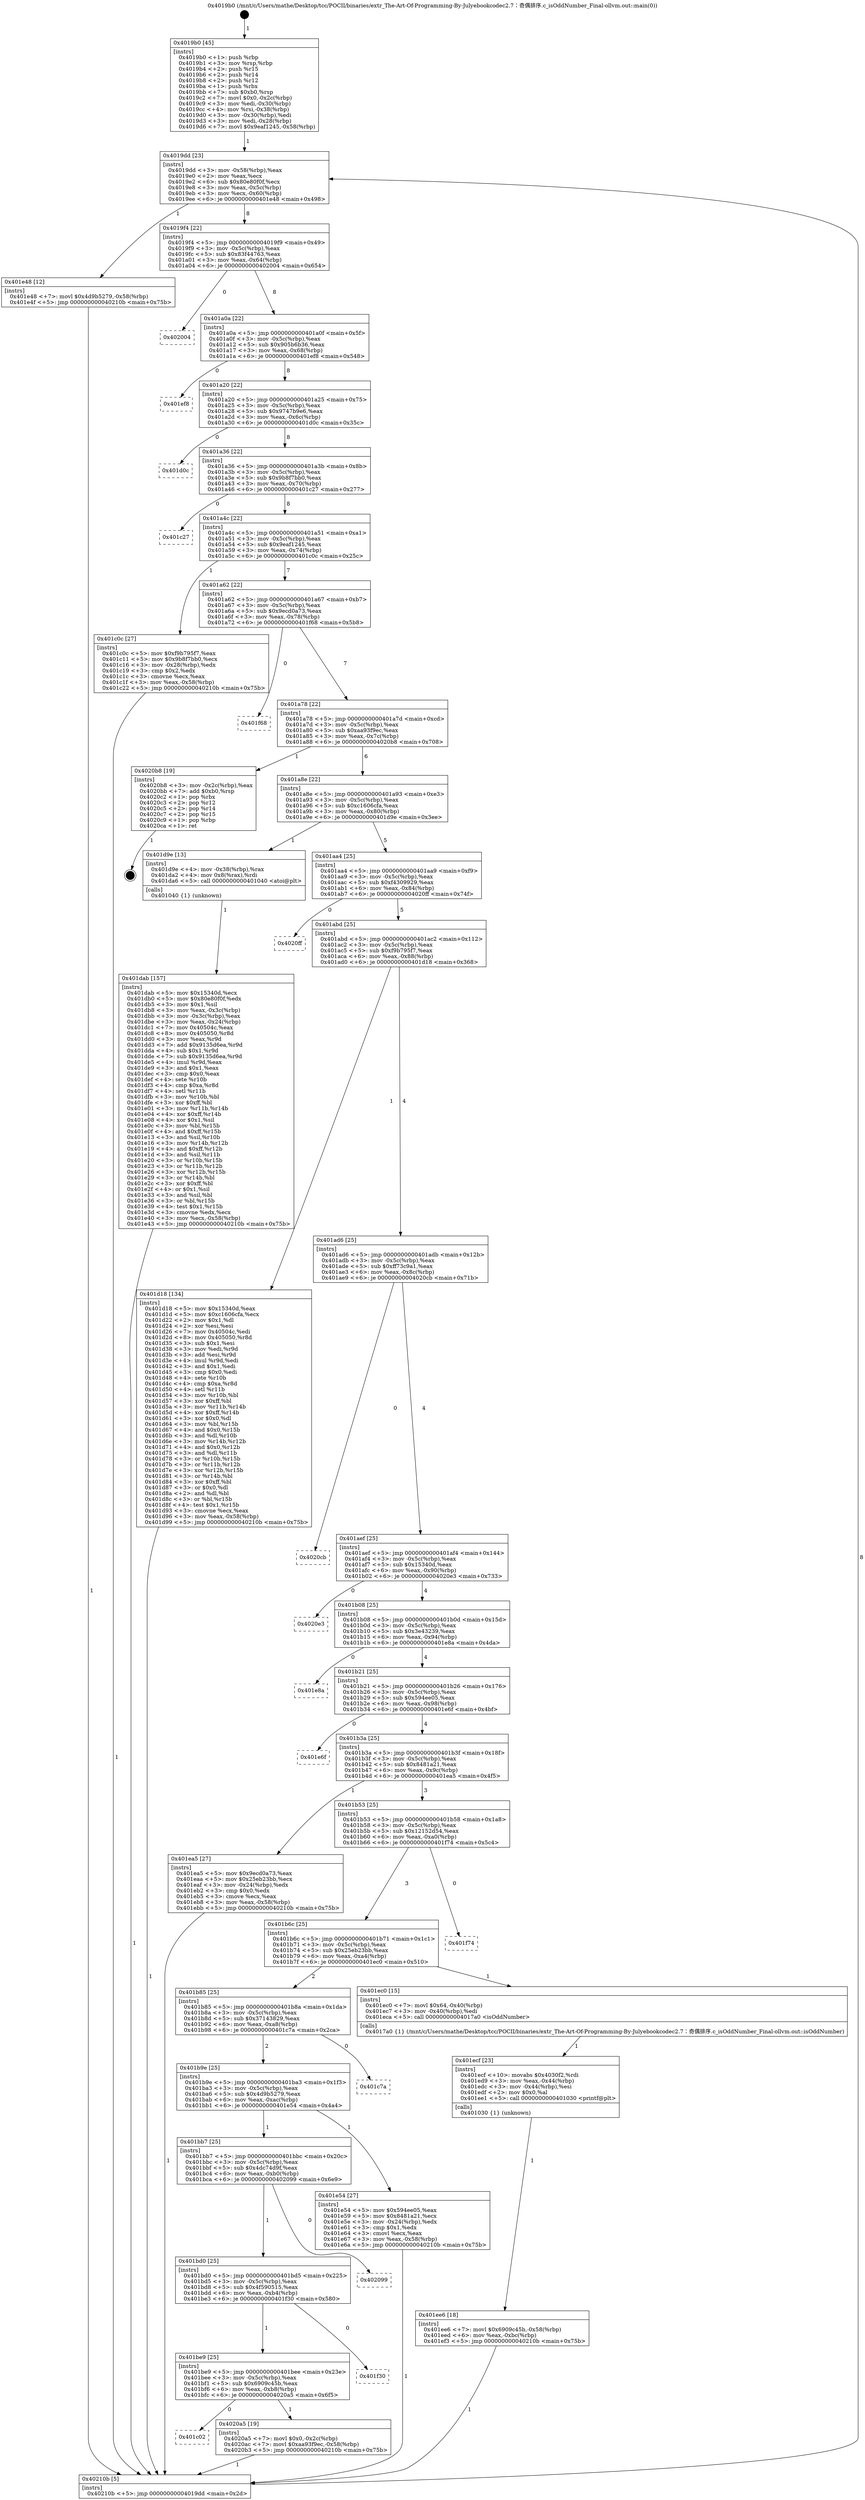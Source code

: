 digraph "0x4019b0" {
  label = "0x4019b0 (/mnt/c/Users/mathe/Desktop/tcc/POCII/binaries/extr_The-Art-Of-Programming-By-Julyebookcodec2.7：奇偶排序.c_isOddNumber_Final-ollvm.out::main(0))"
  labelloc = "t"
  node[shape=record]

  Entry [label="",width=0.3,height=0.3,shape=circle,fillcolor=black,style=filled]
  "0x4019dd" [label="{
     0x4019dd [23]\l
     | [instrs]\l
     &nbsp;&nbsp;0x4019dd \<+3\>: mov -0x58(%rbp),%eax\l
     &nbsp;&nbsp;0x4019e0 \<+2\>: mov %eax,%ecx\l
     &nbsp;&nbsp;0x4019e2 \<+6\>: sub $0x80e80f0f,%ecx\l
     &nbsp;&nbsp;0x4019e8 \<+3\>: mov %eax,-0x5c(%rbp)\l
     &nbsp;&nbsp;0x4019eb \<+3\>: mov %ecx,-0x60(%rbp)\l
     &nbsp;&nbsp;0x4019ee \<+6\>: je 0000000000401e48 \<main+0x498\>\l
  }"]
  "0x401e48" [label="{
     0x401e48 [12]\l
     | [instrs]\l
     &nbsp;&nbsp;0x401e48 \<+7\>: movl $0x4d9b5279,-0x58(%rbp)\l
     &nbsp;&nbsp;0x401e4f \<+5\>: jmp 000000000040210b \<main+0x75b\>\l
  }"]
  "0x4019f4" [label="{
     0x4019f4 [22]\l
     | [instrs]\l
     &nbsp;&nbsp;0x4019f4 \<+5\>: jmp 00000000004019f9 \<main+0x49\>\l
     &nbsp;&nbsp;0x4019f9 \<+3\>: mov -0x5c(%rbp),%eax\l
     &nbsp;&nbsp;0x4019fc \<+5\>: sub $0x83f44763,%eax\l
     &nbsp;&nbsp;0x401a01 \<+3\>: mov %eax,-0x64(%rbp)\l
     &nbsp;&nbsp;0x401a04 \<+6\>: je 0000000000402004 \<main+0x654\>\l
  }"]
  Exit [label="",width=0.3,height=0.3,shape=circle,fillcolor=black,style=filled,peripheries=2]
  "0x402004" [label="{
     0x402004\l
  }", style=dashed]
  "0x401a0a" [label="{
     0x401a0a [22]\l
     | [instrs]\l
     &nbsp;&nbsp;0x401a0a \<+5\>: jmp 0000000000401a0f \<main+0x5f\>\l
     &nbsp;&nbsp;0x401a0f \<+3\>: mov -0x5c(%rbp),%eax\l
     &nbsp;&nbsp;0x401a12 \<+5\>: sub $0x905b6b36,%eax\l
     &nbsp;&nbsp;0x401a17 \<+3\>: mov %eax,-0x68(%rbp)\l
     &nbsp;&nbsp;0x401a1a \<+6\>: je 0000000000401ef8 \<main+0x548\>\l
  }"]
  "0x401c02" [label="{
     0x401c02\l
  }", style=dashed]
  "0x401ef8" [label="{
     0x401ef8\l
  }", style=dashed]
  "0x401a20" [label="{
     0x401a20 [22]\l
     | [instrs]\l
     &nbsp;&nbsp;0x401a20 \<+5\>: jmp 0000000000401a25 \<main+0x75\>\l
     &nbsp;&nbsp;0x401a25 \<+3\>: mov -0x5c(%rbp),%eax\l
     &nbsp;&nbsp;0x401a28 \<+5\>: sub $0x9747b9e6,%eax\l
     &nbsp;&nbsp;0x401a2d \<+3\>: mov %eax,-0x6c(%rbp)\l
     &nbsp;&nbsp;0x401a30 \<+6\>: je 0000000000401d0c \<main+0x35c\>\l
  }"]
  "0x4020a5" [label="{
     0x4020a5 [19]\l
     | [instrs]\l
     &nbsp;&nbsp;0x4020a5 \<+7\>: movl $0x0,-0x2c(%rbp)\l
     &nbsp;&nbsp;0x4020ac \<+7\>: movl $0xaa93f9ec,-0x58(%rbp)\l
     &nbsp;&nbsp;0x4020b3 \<+5\>: jmp 000000000040210b \<main+0x75b\>\l
  }"]
  "0x401d0c" [label="{
     0x401d0c\l
  }", style=dashed]
  "0x401a36" [label="{
     0x401a36 [22]\l
     | [instrs]\l
     &nbsp;&nbsp;0x401a36 \<+5\>: jmp 0000000000401a3b \<main+0x8b\>\l
     &nbsp;&nbsp;0x401a3b \<+3\>: mov -0x5c(%rbp),%eax\l
     &nbsp;&nbsp;0x401a3e \<+5\>: sub $0x9b8f7bb0,%eax\l
     &nbsp;&nbsp;0x401a43 \<+3\>: mov %eax,-0x70(%rbp)\l
     &nbsp;&nbsp;0x401a46 \<+6\>: je 0000000000401c27 \<main+0x277\>\l
  }"]
  "0x401be9" [label="{
     0x401be9 [25]\l
     | [instrs]\l
     &nbsp;&nbsp;0x401be9 \<+5\>: jmp 0000000000401bee \<main+0x23e\>\l
     &nbsp;&nbsp;0x401bee \<+3\>: mov -0x5c(%rbp),%eax\l
     &nbsp;&nbsp;0x401bf1 \<+5\>: sub $0x6909c45b,%eax\l
     &nbsp;&nbsp;0x401bf6 \<+6\>: mov %eax,-0xb8(%rbp)\l
     &nbsp;&nbsp;0x401bfc \<+6\>: je 00000000004020a5 \<main+0x6f5\>\l
  }"]
  "0x401c27" [label="{
     0x401c27\l
  }", style=dashed]
  "0x401a4c" [label="{
     0x401a4c [22]\l
     | [instrs]\l
     &nbsp;&nbsp;0x401a4c \<+5\>: jmp 0000000000401a51 \<main+0xa1\>\l
     &nbsp;&nbsp;0x401a51 \<+3\>: mov -0x5c(%rbp),%eax\l
     &nbsp;&nbsp;0x401a54 \<+5\>: sub $0x9eaf1245,%eax\l
     &nbsp;&nbsp;0x401a59 \<+3\>: mov %eax,-0x74(%rbp)\l
     &nbsp;&nbsp;0x401a5c \<+6\>: je 0000000000401c0c \<main+0x25c\>\l
  }"]
  "0x401f30" [label="{
     0x401f30\l
  }", style=dashed]
  "0x401c0c" [label="{
     0x401c0c [27]\l
     | [instrs]\l
     &nbsp;&nbsp;0x401c0c \<+5\>: mov $0xf9b795f7,%eax\l
     &nbsp;&nbsp;0x401c11 \<+5\>: mov $0x9b8f7bb0,%ecx\l
     &nbsp;&nbsp;0x401c16 \<+3\>: mov -0x28(%rbp),%edx\l
     &nbsp;&nbsp;0x401c19 \<+3\>: cmp $0x2,%edx\l
     &nbsp;&nbsp;0x401c1c \<+3\>: cmovne %ecx,%eax\l
     &nbsp;&nbsp;0x401c1f \<+3\>: mov %eax,-0x58(%rbp)\l
     &nbsp;&nbsp;0x401c22 \<+5\>: jmp 000000000040210b \<main+0x75b\>\l
  }"]
  "0x401a62" [label="{
     0x401a62 [22]\l
     | [instrs]\l
     &nbsp;&nbsp;0x401a62 \<+5\>: jmp 0000000000401a67 \<main+0xb7\>\l
     &nbsp;&nbsp;0x401a67 \<+3\>: mov -0x5c(%rbp),%eax\l
     &nbsp;&nbsp;0x401a6a \<+5\>: sub $0x9ecd0a73,%eax\l
     &nbsp;&nbsp;0x401a6f \<+3\>: mov %eax,-0x78(%rbp)\l
     &nbsp;&nbsp;0x401a72 \<+6\>: je 0000000000401f68 \<main+0x5b8\>\l
  }"]
  "0x40210b" [label="{
     0x40210b [5]\l
     | [instrs]\l
     &nbsp;&nbsp;0x40210b \<+5\>: jmp 00000000004019dd \<main+0x2d\>\l
  }"]
  "0x4019b0" [label="{
     0x4019b0 [45]\l
     | [instrs]\l
     &nbsp;&nbsp;0x4019b0 \<+1\>: push %rbp\l
     &nbsp;&nbsp;0x4019b1 \<+3\>: mov %rsp,%rbp\l
     &nbsp;&nbsp;0x4019b4 \<+2\>: push %r15\l
     &nbsp;&nbsp;0x4019b6 \<+2\>: push %r14\l
     &nbsp;&nbsp;0x4019b8 \<+2\>: push %r12\l
     &nbsp;&nbsp;0x4019ba \<+1\>: push %rbx\l
     &nbsp;&nbsp;0x4019bb \<+7\>: sub $0xb0,%rsp\l
     &nbsp;&nbsp;0x4019c2 \<+7\>: movl $0x0,-0x2c(%rbp)\l
     &nbsp;&nbsp;0x4019c9 \<+3\>: mov %edi,-0x30(%rbp)\l
     &nbsp;&nbsp;0x4019cc \<+4\>: mov %rsi,-0x38(%rbp)\l
     &nbsp;&nbsp;0x4019d0 \<+3\>: mov -0x30(%rbp),%edi\l
     &nbsp;&nbsp;0x4019d3 \<+3\>: mov %edi,-0x28(%rbp)\l
     &nbsp;&nbsp;0x4019d6 \<+7\>: movl $0x9eaf1245,-0x58(%rbp)\l
  }"]
  "0x401bd0" [label="{
     0x401bd0 [25]\l
     | [instrs]\l
     &nbsp;&nbsp;0x401bd0 \<+5\>: jmp 0000000000401bd5 \<main+0x225\>\l
     &nbsp;&nbsp;0x401bd5 \<+3\>: mov -0x5c(%rbp),%eax\l
     &nbsp;&nbsp;0x401bd8 \<+5\>: sub $0x4f590515,%eax\l
     &nbsp;&nbsp;0x401bdd \<+6\>: mov %eax,-0xb4(%rbp)\l
     &nbsp;&nbsp;0x401be3 \<+6\>: je 0000000000401f30 \<main+0x580\>\l
  }"]
  "0x401f68" [label="{
     0x401f68\l
  }", style=dashed]
  "0x401a78" [label="{
     0x401a78 [22]\l
     | [instrs]\l
     &nbsp;&nbsp;0x401a78 \<+5\>: jmp 0000000000401a7d \<main+0xcd\>\l
     &nbsp;&nbsp;0x401a7d \<+3\>: mov -0x5c(%rbp),%eax\l
     &nbsp;&nbsp;0x401a80 \<+5\>: sub $0xaa93f9ec,%eax\l
     &nbsp;&nbsp;0x401a85 \<+3\>: mov %eax,-0x7c(%rbp)\l
     &nbsp;&nbsp;0x401a88 \<+6\>: je 00000000004020b8 \<main+0x708\>\l
  }"]
  "0x402099" [label="{
     0x402099\l
  }", style=dashed]
  "0x4020b8" [label="{
     0x4020b8 [19]\l
     | [instrs]\l
     &nbsp;&nbsp;0x4020b8 \<+3\>: mov -0x2c(%rbp),%eax\l
     &nbsp;&nbsp;0x4020bb \<+7\>: add $0xb0,%rsp\l
     &nbsp;&nbsp;0x4020c2 \<+1\>: pop %rbx\l
     &nbsp;&nbsp;0x4020c3 \<+2\>: pop %r12\l
     &nbsp;&nbsp;0x4020c5 \<+2\>: pop %r14\l
     &nbsp;&nbsp;0x4020c7 \<+2\>: pop %r15\l
     &nbsp;&nbsp;0x4020c9 \<+1\>: pop %rbp\l
     &nbsp;&nbsp;0x4020ca \<+1\>: ret\l
  }"]
  "0x401a8e" [label="{
     0x401a8e [22]\l
     | [instrs]\l
     &nbsp;&nbsp;0x401a8e \<+5\>: jmp 0000000000401a93 \<main+0xe3\>\l
     &nbsp;&nbsp;0x401a93 \<+3\>: mov -0x5c(%rbp),%eax\l
     &nbsp;&nbsp;0x401a96 \<+5\>: sub $0xc1606cfa,%eax\l
     &nbsp;&nbsp;0x401a9b \<+3\>: mov %eax,-0x80(%rbp)\l
     &nbsp;&nbsp;0x401a9e \<+6\>: je 0000000000401d9e \<main+0x3ee\>\l
  }"]
  "0x401ee6" [label="{
     0x401ee6 [18]\l
     | [instrs]\l
     &nbsp;&nbsp;0x401ee6 \<+7\>: movl $0x6909c45b,-0x58(%rbp)\l
     &nbsp;&nbsp;0x401eed \<+6\>: mov %eax,-0xbc(%rbp)\l
     &nbsp;&nbsp;0x401ef3 \<+5\>: jmp 000000000040210b \<main+0x75b\>\l
  }"]
  "0x401d9e" [label="{
     0x401d9e [13]\l
     | [instrs]\l
     &nbsp;&nbsp;0x401d9e \<+4\>: mov -0x38(%rbp),%rax\l
     &nbsp;&nbsp;0x401da2 \<+4\>: mov 0x8(%rax),%rdi\l
     &nbsp;&nbsp;0x401da6 \<+5\>: call 0000000000401040 \<atoi@plt\>\l
     | [calls]\l
     &nbsp;&nbsp;0x401040 \{1\} (unknown)\l
  }"]
  "0x401aa4" [label="{
     0x401aa4 [25]\l
     | [instrs]\l
     &nbsp;&nbsp;0x401aa4 \<+5\>: jmp 0000000000401aa9 \<main+0xf9\>\l
     &nbsp;&nbsp;0x401aa9 \<+3\>: mov -0x5c(%rbp),%eax\l
     &nbsp;&nbsp;0x401aac \<+5\>: sub $0xf4309929,%eax\l
     &nbsp;&nbsp;0x401ab1 \<+6\>: mov %eax,-0x84(%rbp)\l
     &nbsp;&nbsp;0x401ab7 \<+6\>: je 00000000004020ff \<main+0x74f\>\l
  }"]
  "0x401ecf" [label="{
     0x401ecf [23]\l
     | [instrs]\l
     &nbsp;&nbsp;0x401ecf \<+10\>: movabs $0x4030f2,%rdi\l
     &nbsp;&nbsp;0x401ed9 \<+3\>: mov %eax,-0x44(%rbp)\l
     &nbsp;&nbsp;0x401edc \<+3\>: mov -0x44(%rbp),%esi\l
     &nbsp;&nbsp;0x401edf \<+2\>: mov $0x0,%al\l
     &nbsp;&nbsp;0x401ee1 \<+5\>: call 0000000000401030 \<printf@plt\>\l
     | [calls]\l
     &nbsp;&nbsp;0x401030 \{1\} (unknown)\l
  }"]
  "0x4020ff" [label="{
     0x4020ff\l
  }", style=dashed]
  "0x401abd" [label="{
     0x401abd [25]\l
     | [instrs]\l
     &nbsp;&nbsp;0x401abd \<+5\>: jmp 0000000000401ac2 \<main+0x112\>\l
     &nbsp;&nbsp;0x401ac2 \<+3\>: mov -0x5c(%rbp),%eax\l
     &nbsp;&nbsp;0x401ac5 \<+5\>: sub $0xf9b795f7,%eax\l
     &nbsp;&nbsp;0x401aca \<+6\>: mov %eax,-0x88(%rbp)\l
     &nbsp;&nbsp;0x401ad0 \<+6\>: je 0000000000401d18 \<main+0x368\>\l
  }"]
  "0x401bb7" [label="{
     0x401bb7 [25]\l
     | [instrs]\l
     &nbsp;&nbsp;0x401bb7 \<+5\>: jmp 0000000000401bbc \<main+0x20c\>\l
     &nbsp;&nbsp;0x401bbc \<+3\>: mov -0x5c(%rbp),%eax\l
     &nbsp;&nbsp;0x401bbf \<+5\>: sub $0x4dc74d9f,%eax\l
     &nbsp;&nbsp;0x401bc4 \<+6\>: mov %eax,-0xb0(%rbp)\l
     &nbsp;&nbsp;0x401bca \<+6\>: je 0000000000402099 \<main+0x6e9\>\l
  }"]
  "0x401d18" [label="{
     0x401d18 [134]\l
     | [instrs]\l
     &nbsp;&nbsp;0x401d18 \<+5\>: mov $0x15340d,%eax\l
     &nbsp;&nbsp;0x401d1d \<+5\>: mov $0xc1606cfa,%ecx\l
     &nbsp;&nbsp;0x401d22 \<+2\>: mov $0x1,%dl\l
     &nbsp;&nbsp;0x401d24 \<+2\>: xor %esi,%esi\l
     &nbsp;&nbsp;0x401d26 \<+7\>: mov 0x40504c,%edi\l
     &nbsp;&nbsp;0x401d2d \<+8\>: mov 0x405050,%r8d\l
     &nbsp;&nbsp;0x401d35 \<+3\>: sub $0x1,%esi\l
     &nbsp;&nbsp;0x401d38 \<+3\>: mov %edi,%r9d\l
     &nbsp;&nbsp;0x401d3b \<+3\>: add %esi,%r9d\l
     &nbsp;&nbsp;0x401d3e \<+4\>: imul %r9d,%edi\l
     &nbsp;&nbsp;0x401d42 \<+3\>: and $0x1,%edi\l
     &nbsp;&nbsp;0x401d45 \<+3\>: cmp $0x0,%edi\l
     &nbsp;&nbsp;0x401d48 \<+4\>: sete %r10b\l
     &nbsp;&nbsp;0x401d4c \<+4\>: cmp $0xa,%r8d\l
     &nbsp;&nbsp;0x401d50 \<+4\>: setl %r11b\l
     &nbsp;&nbsp;0x401d54 \<+3\>: mov %r10b,%bl\l
     &nbsp;&nbsp;0x401d57 \<+3\>: xor $0xff,%bl\l
     &nbsp;&nbsp;0x401d5a \<+3\>: mov %r11b,%r14b\l
     &nbsp;&nbsp;0x401d5d \<+4\>: xor $0xff,%r14b\l
     &nbsp;&nbsp;0x401d61 \<+3\>: xor $0x0,%dl\l
     &nbsp;&nbsp;0x401d64 \<+3\>: mov %bl,%r15b\l
     &nbsp;&nbsp;0x401d67 \<+4\>: and $0x0,%r15b\l
     &nbsp;&nbsp;0x401d6b \<+3\>: and %dl,%r10b\l
     &nbsp;&nbsp;0x401d6e \<+3\>: mov %r14b,%r12b\l
     &nbsp;&nbsp;0x401d71 \<+4\>: and $0x0,%r12b\l
     &nbsp;&nbsp;0x401d75 \<+3\>: and %dl,%r11b\l
     &nbsp;&nbsp;0x401d78 \<+3\>: or %r10b,%r15b\l
     &nbsp;&nbsp;0x401d7b \<+3\>: or %r11b,%r12b\l
     &nbsp;&nbsp;0x401d7e \<+3\>: xor %r12b,%r15b\l
     &nbsp;&nbsp;0x401d81 \<+3\>: or %r14b,%bl\l
     &nbsp;&nbsp;0x401d84 \<+3\>: xor $0xff,%bl\l
     &nbsp;&nbsp;0x401d87 \<+3\>: or $0x0,%dl\l
     &nbsp;&nbsp;0x401d8a \<+2\>: and %dl,%bl\l
     &nbsp;&nbsp;0x401d8c \<+3\>: or %bl,%r15b\l
     &nbsp;&nbsp;0x401d8f \<+4\>: test $0x1,%r15b\l
     &nbsp;&nbsp;0x401d93 \<+3\>: cmovne %ecx,%eax\l
     &nbsp;&nbsp;0x401d96 \<+3\>: mov %eax,-0x58(%rbp)\l
     &nbsp;&nbsp;0x401d99 \<+5\>: jmp 000000000040210b \<main+0x75b\>\l
  }"]
  "0x401ad6" [label="{
     0x401ad6 [25]\l
     | [instrs]\l
     &nbsp;&nbsp;0x401ad6 \<+5\>: jmp 0000000000401adb \<main+0x12b\>\l
     &nbsp;&nbsp;0x401adb \<+3\>: mov -0x5c(%rbp),%eax\l
     &nbsp;&nbsp;0x401ade \<+5\>: sub $0xff73c9a1,%eax\l
     &nbsp;&nbsp;0x401ae3 \<+6\>: mov %eax,-0x8c(%rbp)\l
     &nbsp;&nbsp;0x401ae9 \<+6\>: je 00000000004020cb \<main+0x71b\>\l
  }"]
  "0x401dab" [label="{
     0x401dab [157]\l
     | [instrs]\l
     &nbsp;&nbsp;0x401dab \<+5\>: mov $0x15340d,%ecx\l
     &nbsp;&nbsp;0x401db0 \<+5\>: mov $0x80e80f0f,%edx\l
     &nbsp;&nbsp;0x401db5 \<+3\>: mov $0x1,%sil\l
     &nbsp;&nbsp;0x401db8 \<+3\>: mov %eax,-0x3c(%rbp)\l
     &nbsp;&nbsp;0x401dbb \<+3\>: mov -0x3c(%rbp),%eax\l
     &nbsp;&nbsp;0x401dbe \<+3\>: mov %eax,-0x24(%rbp)\l
     &nbsp;&nbsp;0x401dc1 \<+7\>: mov 0x40504c,%eax\l
     &nbsp;&nbsp;0x401dc8 \<+8\>: mov 0x405050,%r8d\l
     &nbsp;&nbsp;0x401dd0 \<+3\>: mov %eax,%r9d\l
     &nbsp;&nbsp;0x401dd3 \<+7\>: add $0x9135d6ea,%r9d\l
     &nbsp;&nbsp;0x401dda \<+4\>: sub $0x1,%r9d\l
     &nbsp;&nbsp;0x401dde \<+7\>: sub $0x9135d6ea,%r9d\l
     &nbsp;&nbsp;0x401de5 \<+4\>: imul %r9d,%eax\l
     &nbsp;&nbsp;0x401de9 \<+3\>: and $0x1,%eax\l
     &nbsp;&nbsp;0x401dec \<+3\>: cmp $0x0,%eax\l
     &nbsp;&nbsp;0x401def \<+4\>: sete %r10b\l
     &nbsp;&nbsp;0x401df3 \<+4\>: cmp $0xa,%r8d\l
     &nbsp;&nbsp;0x401df7 \<+4\>: setl %r11b\l
     &nbsp;&nbsp;0x401dfb \<+3\>: mov %r10b,%bl\l
     &nbsp;&nbsp;0x401dfe \<+3\>: xor $0xff,%bl\l
     &nbsp;&nbsp;0x401e01 \<+3\>: mov %r11b,%r14b\l
     &nbsp;&nbsp;0x401e04 \<+4\>: xor $0xff,%r14b\l
     &nbsp;&nbsp;0x401e08 \<+4\>: xor $0x1,%sil\l
     &nbsp;&nbsp;0x401e0c \<+3\>: mov %bl,%r15b\l
     &nbsp;&nbsp;0x401e0f \<+4\>: and $0xff,%r15b\l
     &nbsp;&nbsp;0x401e13 \<+3\>: and %sil,%r10b\l
     &nbsp;&nbsp;0x401e16 \<+3\>: mov %r14b,%r12b\l
     &nbsp;&nbsp;0x401e19 \<+4\>: and $0xff,%r12b\l
     &nbsp;&nbsp;0x401e1d \<+3\>: and %sil,%r11b\l
     &nbsp;&nbsp;0x401e20 \<+3\>: or %r10b,%r15b\l
     &nbsp;&nbsp;0x401e23 \<+3\>: or %r11b,%r12b\l
     &nbsp;&nbsp;0x401e26 \<+3\>: xor %r12b,%r15b\l
     &nbsp;&nbsp;0x401e29 \<+3\>: or %r14b,%bl\l
     &nbsp;&nbsp;0x401e2c \<+3\>: xor $0xff,%bl\l
     &nbsp;&nbsp;0x401e2f \<+4\>: or $0x1,%sil\l
     &nbsp;&nbsp;0x401e33 \<+3\>: and %sil,%bl\l
     &nbsp;&nbsp;0x401e36 \<+3\>: or %bl,%r15b\l
     &nbsp;&nbsp;0x401e39 \<+4\>: test $0x1,%r15b\l
     &nbsp;&nbsp;0x401e3d \<+3\>: cmovne %edx,%ecx\l
     &nbsp;&nbsp;0x401e40 \<+3\>: mov %ecx,-0x58(%rbp)\l
     &nbsp;&nbsp;0x401e43 \<+5\>: jmp 000000000040210b \<main+0x75b\>\l
  }"]
  "0x401e54" [label="{
     0x401e54 [27]\l
     | [instrs]\l
     &nbsp;&nbsp;0x401e54 \<+5\>: mov $0x594ee05,%eax\l
     &nbsp;&nbsp;0x401e59 \<+5\>: mov $0x8481a21,%ecx\l
     &nbsp;&nbsp;0x401e5e \<+3\>: mov -0x24(%rbp),%edx\l
     &nbsp;&nbsp;0x401e61 \<+3\>: cmp $0x1,%edx\l
     &nbsp;&nbsp;0x401e64 \<+3\>: cmovl %ecx,%eax\l
     &nbsp;&nbsp;0x401e67 \<+3\>: mov %eax,-0x58(%rbp)\l
     &nbsp;&nbsp;0x401e6a \<+5\>: jmp 000000000040210b \<main+0x75b\>\l
  }"]
  "0x4020cb" [label="{
     0x4020cb\l
  }", style=dashed]
  "0x401aef" [label="{
     0x401aef [25]\l
     | [instrs]\l
     &nbsp;&nbsp;0x401aef \<+5\>: jmp 0000000000401af4 \<main+0x144\>\l
     &nbsp;&nbsp;0x401af4 \<+3\>: mov -0x5c(%rbp),%eax\l
     &nbsp;&nbsp;0x401af7 \<+5\>: sub $0x15340d,%eax\l
     &nbsp;&nbsp;0x401afc \<+6\>: mov %eax,-0x90(%rbp)\l
     &nbsp;&nbsp;0x401b02 \<+6\>: je 00000000004020e3 \<main+0x733\>\l
  }"]
  "0x401b9e" [label="{
     0x401b9e [25]\l
     | [instrs]\l
     &nbsp;&nbsp;0x401b9e \<+5\>: jmp 0000000000401ba3 \<main+0x1f3\>\l
     &nbsp;&nbsp;0x401ba3 \<+3\>: mov -0x5c(%rbp),%eax\l
     &nbsp;&nbsp;0x401ba6 \<+5\>: sub $0x4d9b5279,%eax\l
     &nbsp;&nbsp;0x401bab \<+6\>: mov %eax,-0xac(%rbp)\l
     &nbsp;&nbsp;0x401bb1 \<+6\>: je 0000000000401e54 \<main+0x4a4\>\l
  }"]
  "0x4020e3" [label="{
     0x4020e3\l
  }", style=dashed]
  "0x401b08" [label="{
     0x401b08 [25]\l
     | [instrs]\l
     &nbsp;&nbsp;0x401b08 \<+5\>: jmp 0000000000401b0d \<main+0x15d\>\l
     &nbsp;&nbsp;0x401b0d \<+3\>: mov -0x5c(%rbp),%eax\l
     &nbsp;&nbsp;0x401b10 \<+5\>: sub $0x3e43239,%eax\l
     &nbsp;&nbsp;0x401b15 \<+6\>: mov %eax,-0x94(%rbp)\l
     &nbsp;&nbsp;0x401b1b \<+6\>: je 0000000000401e8a \<main+0x4da\>\l
  }"]
  "0x401c7a" [label="{
     0x401c7a\l
  }", style=dashed]
  "0x401e8a" [label="{
     0x401e8a\l
  }", style=dashed]
  "0x401b21" [label="{
     0x401b21 [25]\l
     | [instrs]\l
     &nbsp;&nbsp;0x401b21 \<+5\>: jmp 0000000000401b26 \<main+0x176\>\l
     &nbsp;&nbsp;0x401b26 \<+3\>: mov -0x5c(%rbp),%eax\l
     &nbsp;&nbsp;0x401b29 \<+5\>: sub $0x594ee05,%eax\l
     &nbsp;&nbsp;0x401b2e \<+6\>: mov %eax,-0x98(%rbp)\l
     &nbsp;&nbsp;0x401b34 \<+6\>: je 0000000000401e6f \<main+0x4bf\>\l
  }"]
  "0x401b85" [label="{
     0x401b85 [25]\l
     | [instrs]\l
     &nbsp;&nbsp;0x401b85 \<+5\>: jmp 0000000000401b8a \<main+0x1da\>\l
     &nbsp;&nbsp;0x401b8a \<+3\>: mov -0x5c(%rbp),%eax\l
     &nbsp;&nbsp;0x401b8d \<+5\>: sub $0x37143829,%eax\l
     &nbsp;&nbsp;0x401b92 \<+6\>: mov %eax,-0xa8(%rbp)\l
     &nbsp;&nbsp;0x401b98 \<+6\>: je 0000000000401c7a \<main+0x2ca\>\l
  }"]
  "0x401e6f" [label="{
     0x401e6f\l
  }", style=dashed]
  "0x401b3a" [label="{
     0x401b3a [25]\l
     | [instrs]\l
     &nbsp;&nbsp;0x401b3a \<+5\>: jmp 0000000000401b3f \<main+0x18f\>\l
     &nbsp;&nbsp;0x401b3f \<+3\>: mov -0x5c(%rbp),%eax\l
     &nbsp;&nbsp;0x401b42 \<+5\>: sub $0x8481a21,%eax\l
     &nbsp;&nbsp;0x401b47 \<+6\>: mov %eax,-0x9c(%rbp)\l
     &nbsp;&nbsp;0x401b4d \<+6\>: je 0000000000401ea5 \<main+0x4f5\>\l
  }"]
  "0x401ec0" [label="{
     0x401ec0 [15]\l
     | [instrs]\l
     &nbsp;&nbsp;0x401ec0 \<+7\>: movl $0x64,-0x40(%rbp)\l
     &nbsp;&nbsp;0x401ec7 \<+3\>: mov -0x40(%rbp),%edi\l
     &nbsp;&nbsp;0x401eca \<+5\>: call 00000000004017a0 \<isOddNumber\>\l
     | [calls]\l
     &nbsp;&nbsp;0x4017a0 \{1\} (/mnt/c/Users/mathe/Desktop/tcc/POCII/binaries/extr_The-Art-Of-Programming-By-Julyebookcodec2.7：奇偶排序.c_isOddNumber_Final-ollvm.out::isOddNumber)\l
  }"]
  "0x401ea5" [label="{
     0x401ea5 [27]\l
     | [instrs]\l
     &nbsp;&nbsp;0x401ea5 \<+5\>: mov $0x9ecd0a73,%eax\l
     &nbsp;&nbsp;0x401eaa \<+5\>: mov $0x25eb23bb,%ecx\l
     &nbsp;&nbsp;0x401eaf \<+3\>: mov -0x24(%rbp),%edx\l
     &nbsp;&nbsp;0x401eb2 \<+3\>: cmp $0x0,%edx\l
     &nbsp;&nbsp;0x401eb5 \<+3\>: cmove %ecx,%eax\l
     &nbsp;&nbsp;0x401eb8 \<+3\>: mov %eax,-0x58(%rbp)\l
     &nbsp;&nbsp;0x401ebb \<+5\>: jmp 000000000040210b \<main+0x75b\>\l
  }"]
  "0x401b53" [label="{
     0x401b53 [25]\l
     | [instrs]\l
     &nbsp;&nbsp;0x401b53 \<+5\>: jmp 0000000000401b58 \<main+0x1a8\>\l
     &nbsp;&nbsp;0x401b58 \<+3\>: mov -0x5c(%rbp),%eax\l
     &nbsp;&nbsp;0x401b5b \<+5\>: sub $0x12152d54,%eax\l
     &nbsp;&nbsp;0x401b60 \<+6\>: mov %eax,-0xa0(%rbp)\l
     &nbsp;&nbsp;0x401b66 \<+6\>: je 0000000000401f74 \<main+0x5c4\>\l
  }"]
  "0x401b6c" [label="{
     0x401b6c [25]\l
     | [instrs]\l
     &nbsp;&nbsp;0x401b6c \<+5\>: jmp 0000000000401b71 \<main+0x1c1\>\l
     &nbsp;&nbsp;0x401b71 \<+3\>: mov -0x5c(%rbp),%eax\l
     &nbsp;&nbsp;0x401b74 \<+5\>: sub $0x25eb23bb,%eax\l
     &nbsp;&nbsp;0x401b79 \<+6\>: mov %eax,-0xa4(%rbp)\l
     &nbsp;&nbsp;0x401b7f \<+6\>: je 0000000000401ec0 \<main+0x510\>\l
  }"]
  "0x401f74" [label="{
     0x401f74\l
  }", style=dashed]
  Entry -> "0x4019b0" [label=" 1"]
  "0x4019dd" -> "0x401e48" [label=" 1"]
  "0x4019dd" -> "0x4019f4" [label=" 8"]
  "0x4020b8" -> Exit [label=" 1"]
  "0x4019f4" -> "0x402004" [label=" 0"]
  "0x4019f4" -> "0x401a0a" [label=" 8"]
  "0x4020a5" -> "0x40210b" [label=" 1"]
  "0x401a0a" -> "0x401ef8" [label=" 0"]
  "0x401a0a" -> "0x401a20" [label=" 8"]
  "0x401be9" -> "0x401c02" [label=" 0"]
  "0x401a20" -> "0x401d0c" [label=" 0"]
  "0x401a20" -> "0x401a36" [label=" 8"]
  "0x401be9" -> "0x4020a5" [label=" 1"]
  "0x401a36" -> "0x401c27" [label=" 0"]
  "0x401a36" -> "0x401a4c" [label=" 8"]
  "0x401bd0" -> "0x401be9" [label=" 1"]
  "0x401a4c" -> "0x401c0c" [label=" 1"]
  "0x401a4c" -> "0x401a62" [label=" 7"]
  "0x401c0c" -> "0x40210b" [label=" 1"]
  "0x4019b0" -> "0x4019dd" [label=" 1"]
  "0x40210b" -> "0x4019dd" [label=" 8"]
  "0x401bd0" -> "0x401f30" [label=" 0"]
  "0x401a62" -> "0x401f68" [label=" 0"]
  "0x401a62" -> "0x401a78" [label=" 7"]
  "0x401bb7" -> "0x401bd0" [label=" 1"]
  "0x401a78" -> "0x4020b8" [label=" 1"]
  "0x401a78" -> "0x401a8e" [label=" 6"]
  "0x401bb7" -> "0x402099" [label=" 0"]
  "0x401a8e" -> "0x401d9e" [label=" 1"]
  "0x401a8e" -> "0x401aa4" [label=" 5"]
  "0x401ee6" -> "0x40210b" [label=" 1"]
  "0x401aa4" -> "0x4020ff" [label=" 0"]
  "0x401aa4" -> "0x401abd" [label=" 5"]
  "0x401ecf" -> "0x401ee6" [label=" 1"]
  "0x401abd" -> "0x401d18" [label=" 1"]
  "0x401abd" -> "0x401ad6" [label=" 4"]
  "0x401d18" -> "0x40210b" [label=" 1"]
  "0x401d9e" -> "0x401dab" [label=" 1"]
  "0x401dab" -> "0x40210b" [label=" 1"]
  "0x401e48" -> "0x40210b" [label=" 1"]
  "0x401ec0" -> "0x401ecf" [label=" 1"]
  "0x401ad6" -> "0x4020cb" [label=" 0"]
  "0x401ad6" -> "0x401aef" [label=" 4"]
  "0x401ea5" -> "0x40210b" [label=" 1"]
  "0x401aef" -> "0x4020e3" [label=" 0"]
  "0x401aef" -> "0x401b08" [label=" 4"]
  "0x401b9e" -> "0x401bb7" [label=" 1"]
  "0x401b08" -> "0x401e8a" [label=" 0"]
  "0x401b08" -> "0x401b21" [label=" 4"]
  "0x401b9e" -> "0x401e54" [label=" 1"]
  "0x401b21" -> "0x401e6f" [label=" 0"]
  "0x401b21" -> "0x401b3a" [label=" 4"]
  "0x401b85" -> "0x401b9e" [label=" 2"]
  "0x401b3a" -> "0x401ea5" [label=" 1"]
  "0x401b3a" -> "0x401b53" [label=" 3"]
  "0x401b85" -> "0x401c7a" [label=" 0"]
  "0x401b53" -> "0x401f74" [label=" 0"]
  "0x401b53" -> "0x401b6c" [label=" 3"]
  "0x401e54" -> "0x40210b" [label=" 1"]
  "0x401b6c" -> "0x401ec0" [label=" 1"]
  "0x401b6c" -> "0x401b85" [label=" 2"]
}
